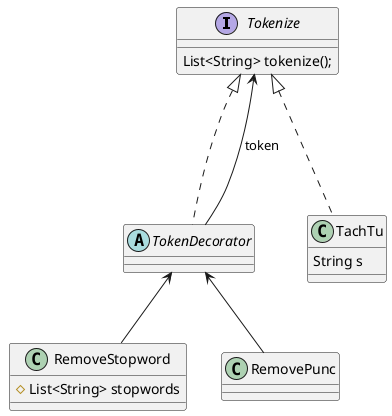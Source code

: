 @startuml
'https://plantuml.com/class-diagram

interface Tokenize{
    List<String> tokenize();
}

abstract class TokenDecorator

class TachTu{
    String s
}

class RemoveStopword{
    # List<String> stopwords
}


Tokenize <|... TachTu
Tokenize <|... TokenDecorator
TokenDecorator <-- RemoveStopword
TokenDecorator <-- RemovePunc
TokenDecorator ---> Tokenize: token
@enduml
